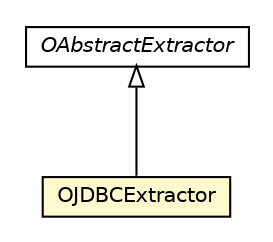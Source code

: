 #!/usr/local/bin/dot
#
# Class diagram 
# Generated by UMLGraph version R5_6-24-gf6e263 (http://www.umlgraph.org/)
#

digraph G {
	edge [fontname="Helvetica",fontsize=10,labelfontname="Helvetica",labelfontsize=10];
	node [fontname="Helvetica",fontsize=10,shape=plaintext];
	nodesep=0.25;
	ranksep=0.5;
	// com.orientechnologies.orient.etl.extractor.OJDBCExtractor
	c2190645 [label=<<table title="com.orientechnologies.orient.etl.extractor.OJDBCExtractor" border="0" cellborder="1" cellspacing="0" cellpadding="2" port="p" bgcolor="lemonChiffon" href="./OJDBCExtractor.html">
		<tr><td><table border="0" cellspacing="0" cellpadding="1">
<tr><td align="center" balign="center"> OJDBCExtractor </td></tr>
		</table></td></tr>
		</table>>, URL="./OJDBCExtractor.html", fontname="Helvetica", fontcolor="black", fontsize=10.0];
	// com.orientechnologies.orient.etl.extractor.OAbstractExtractor
	c2190650 [label=<<table title="com.orientechnologies.orient.etl.extractor.OAbstractExtractor" border="0" cellborder="1" cellspacing="0" cellpadding="2" port="p" href="./OAbstractExtractor.html">
		<tr><td><table border="0" cellspacing="0" cellpadding="1">
<tr><td align="center" balign="center"><font face="Helvetica-Oblique"> OAbstractExtractor </font></td></tr>
		</table></td></tr>
		</table>>, URL="./OAbstractExtractor.html", fontname="Helvetica", fontcolor="black", fontsize=10.0];
	//com.orientechnologies.orient.etl.extractor.OJDBCExtractor extends com.orientechnologies.orient.etl.extractor.OAbstractExtractor
	c2190650:p -> c2190645:p [dir=back,arrowtail=empty];
}

